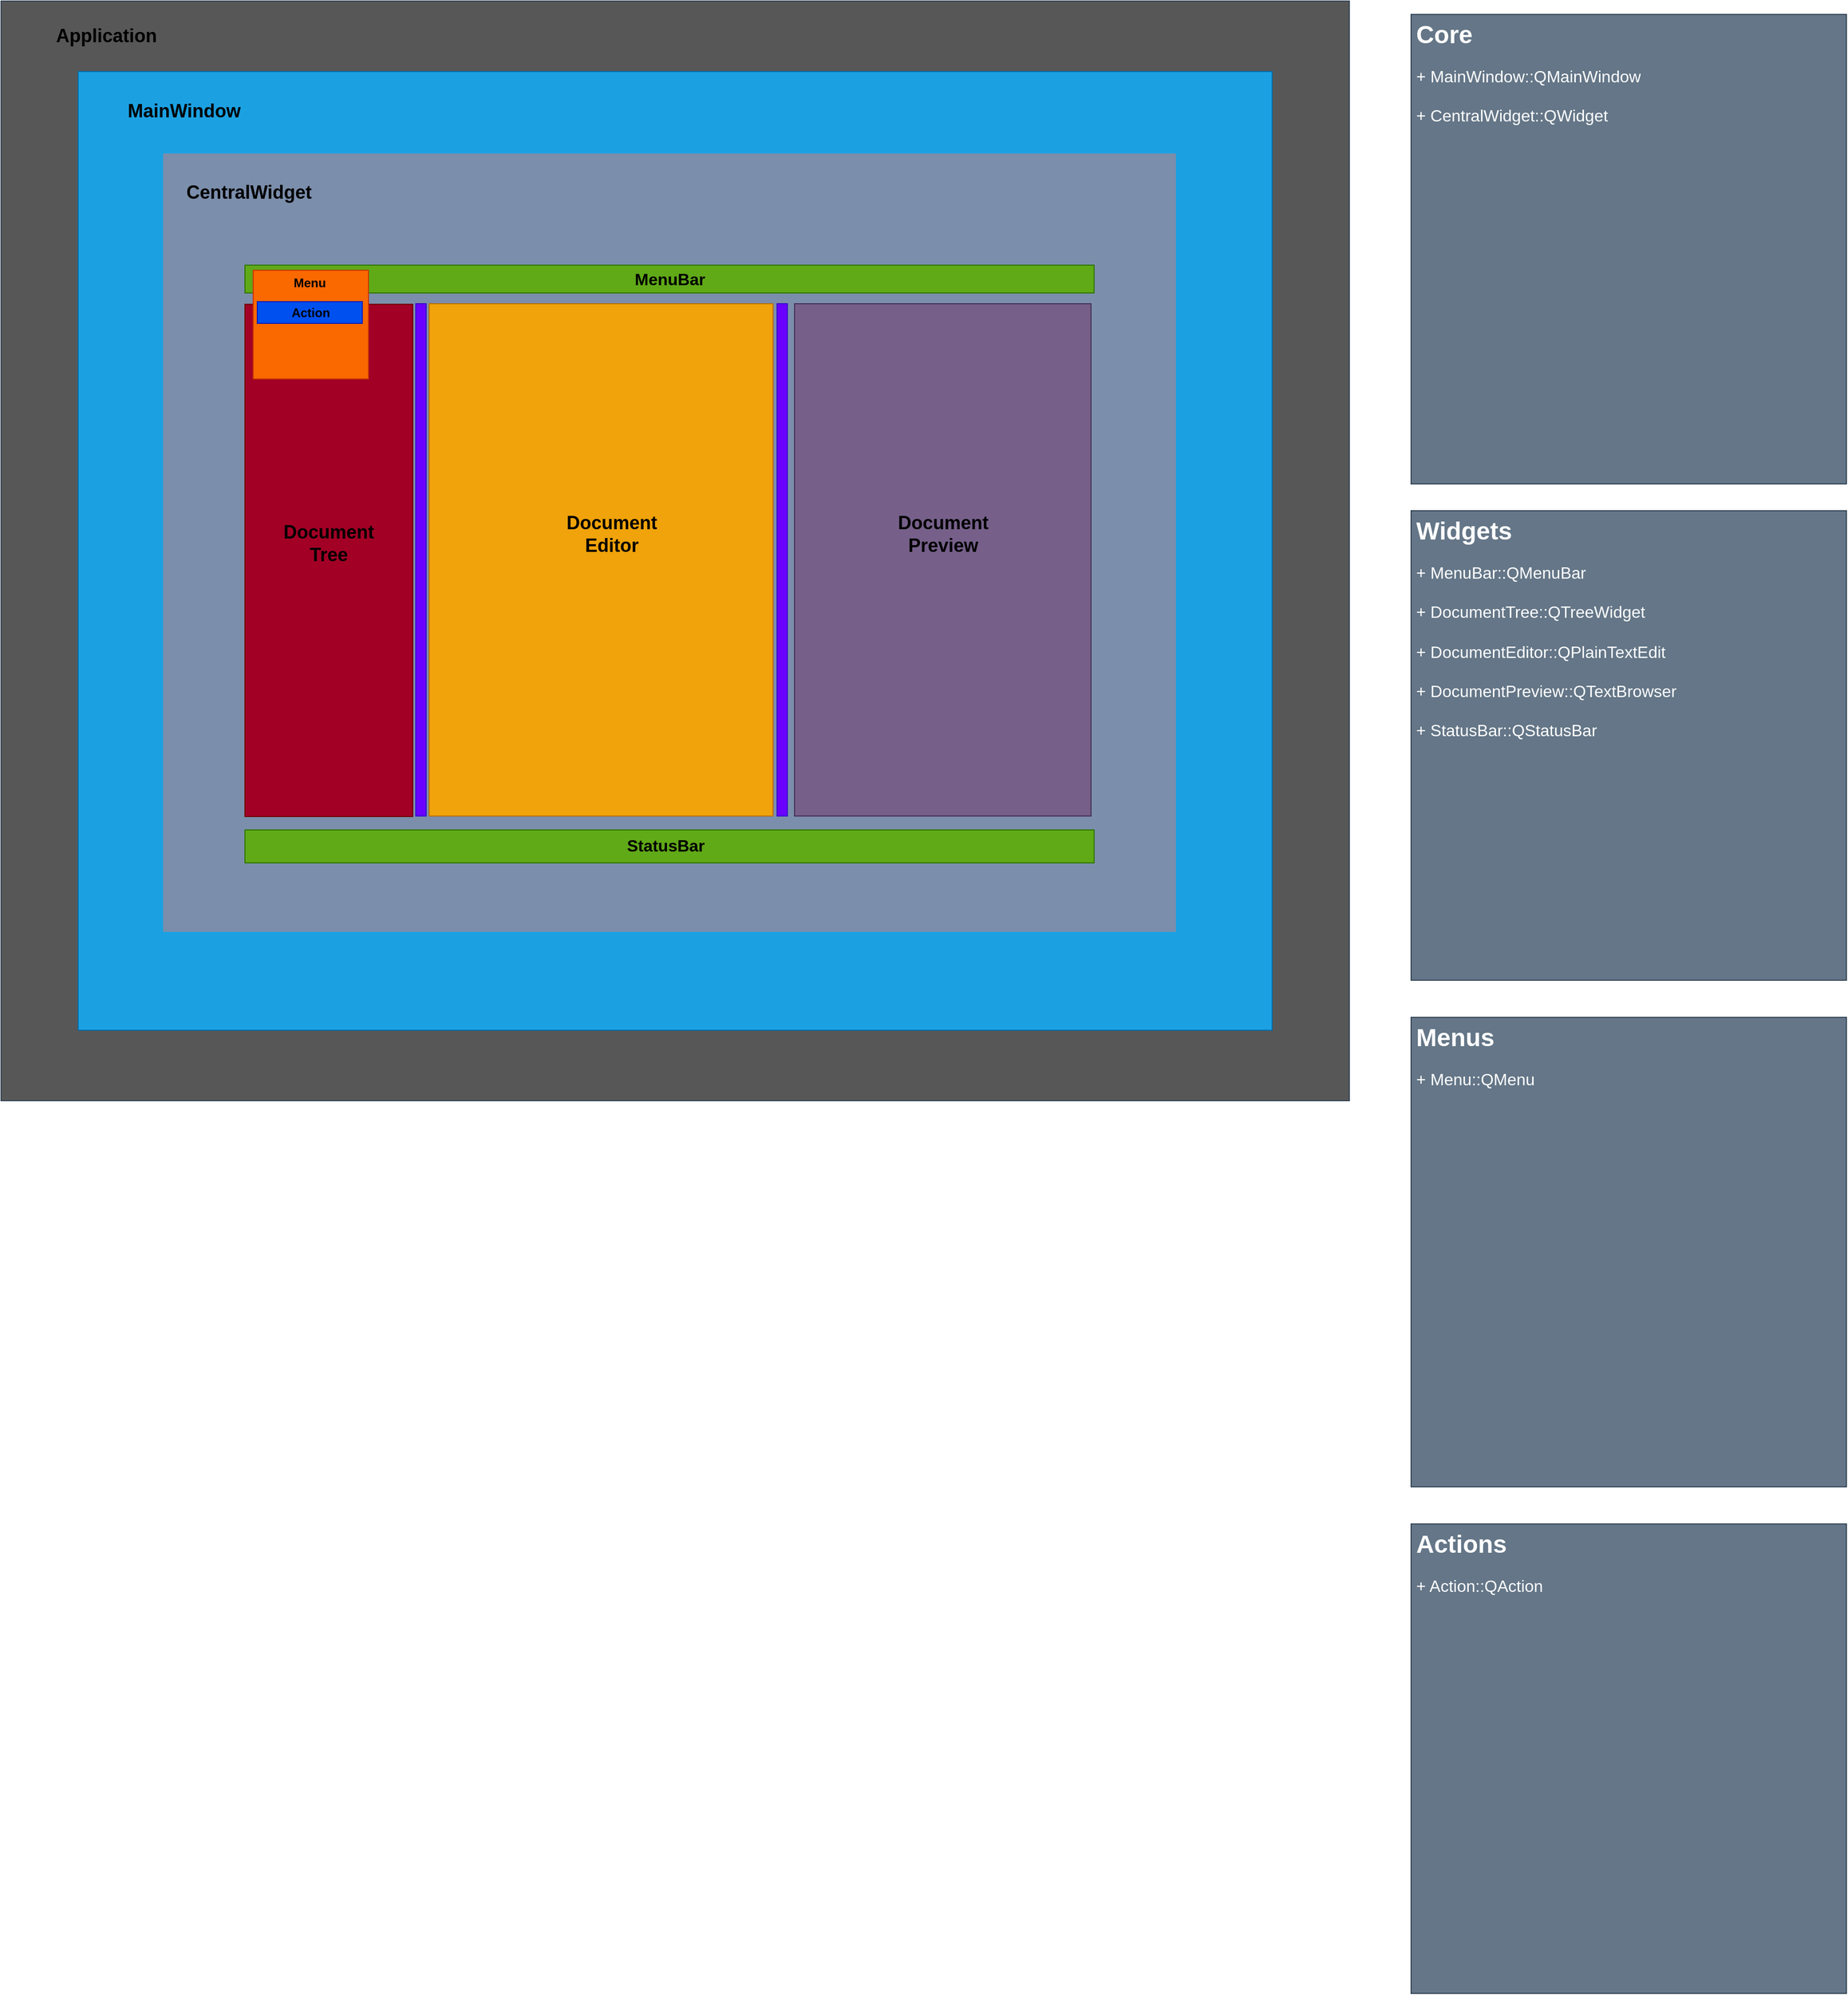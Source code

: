 <mxfile version="22.1.2" type="device">
  <diagram name="Page-1" id="FzUdrfkBhp2PZ2tnmgH8">
    <mxGraphModel dx="2532" dy="3180" grid="0" gridSize="10" guides="1" tooltips="1" connect="1" arrows="1" fold="1" page="0" pageScale="1" pageWidth="850" pageHeight="1100" math="0" shadow="0">
      <root>
        <mxCell id="0" />
        <mxCell id="1" parent="0" />
        <mxCell id="4MzjMd-Fdl49Qua-2kQm-7" value="" style="group" vertex="1" connectable="0" parent="1">
          <mxGeometry x="-456" y="-328" width="1310" height="1068" as="geometry" />
        </mxCell>
        <mxCell id="lL54w9n_S-BsPsUAPDHO-1" value="" style="rounded=0;whiteSpace=wrap;html=1;fillColor=#575757;fontColor=#ffffff;strokeColor=#314354;" parent="4MzjMd-Fdl49Qua-2kQm-7" vertex="1">
          <mxGeometry width="1310" height="1068" as="geometry" />
        </mxCell>
        <mxCell id="lL54w9n_S-BsPsUAPDHO-3" value="&lt;font style=&quot;font-size: 18px;&quot;&gt;&lt;b&gt;Application&lt;/b&gt;&lt;/font&gt;" style="text;html=1;strokeColor=none;fillColor=none;align=center;verticalAlign=middle;whiteSpace=wrap;rounded=0;" parent="4MzjMd-Fdl49Qua-2kQm-7" vertex="1">
          <mxGeometry x="33" y="18" width="139" height="31" as="geometry" />
        </mxCell>
        <mxCell id="4MzjMd-Fdl49Qua-2kQm-10" value="" style="group" vertex="1" connectable="0" parent="4MzjMd-Fdl49Qua-2kQm-7">
          <mxGeometry x="75" y="68.5" width="1160" height="931" as="geometry" />
        </mxCell>
        <mxCell id="lL54w9n_S-BsPsUAPDHO-2" value="" style="rounded=0;whiteSpace=wrap;html=1;fillColor=#1ba1e2;fontColor=#ffffff;strokeColor=#006EAF;" parent="4MzjMd-Fdl49Qua-2kQm-10" vertex="1">
          <mxGeometry width="1160" height="931" as="geometry" />
        </mxCell>
        <mxCell id="lL54w9n_S-BsPsUAPDHO-4" value="&lt;font style=&quot;font-size: 18px;&quot;&gt;&lt;b&gt;MainWindow&lt;/b&gt;&lt;/font&gt;" style="text;html=1;strokeColor=none;fillColor=none;align=center;verticalAlign=middle;whiteSpace=wrap;rounded=0;" parent="4MzjMd-Fdl49Qua-2kQm-10" vertex="1">
          <mxGeometry x="33" y="22" width="140" height="33" as="geometry" />
        </mxCell>
        <mxCell id="4MzjMd-Fdl49Qua-2kQm-9" value="" style="group" vertex="1" connectable="0" parent="4MzjMd-Fdl49Qua-2kQm-10">
          <mxGeometry x="83" y="80" width="983" height="755" as="geometry" />
        </mxCell>
        <mxCell id="4MzjMd-Fdl49Qua-2kQm-11" value="" style="group" vertex="1" connectable="0" parent="4MzjMd-Fdl49Qua-2kQm-9">
          <mxGeometry width="983" height="755" as="geometry" />
        </mxCell>
        <mxCell id="4MzjMd-Fdl49Qua-2kQm-2" value="" style="rounded=0;whiteSpace=wrap;html=1;fillColor=#7B8EAB;strokeColor=#7B8EAB;" vertex="1" parent="4MzjMd-Fdl49Qua-2kQm-11">
          <mxGeometry width="983" height="755" as="geometry" />
        </mxCell>
        <mxCell id="4MzjMd-Fdl49Qua-2kQm-3" value="&lt;font style=&quot;font-size: 18px;&quot;&gt;&lt;b&gt;CentralWidget&lt;/b&gt;&lt;/font&gt;" style="text;html=1;strokeColor=none;fillColor=none;align=center;verticalAlign=middle;whiteSpace=wrap;rounded=0;" vertex="1" parent="4MzjMd-Fdl49Qua-2kQm-11">
          <mxGeometry x="13.845" y="21.543" width="138.451" height="32.315" as="geometry" />
        </mxCell>
        <mxCell id="lL54w9n_S-BsPsUAPDHO-5" value="" style="rounded=0;whiteSpace=wrap;html=1;fillColor=#60a917;fontColor=#ffffff;strokeColor=#2D7600;" parent="4MzjMd-Fdl49Qua-2kQm-11" vertex="1">
          <mxGeometry x="79" y="108" width="825" height="27" as="geometry" />
        </mxCell>
        <mxCell id="lL54w9n_S-BsPsUAPDHO-6" value="&lt;font style=&quot;font-size: 16px;&quot;&gt;&lt;b&gt;MenuBar&lt;/b&gt;&lt;/font&gt;" style="text;html=1;strokeColor=none;fillColor=none;align=center;verticalAlign=middle;whiteSpace=wrap;rounded=0;" parent="4MzjMd-Fdl49Qua-2kQm-11" vertex="1">
          <mxGeometry x="444.5" y="106.5" width="94" height="30" as="geometry" />
        </mxCell>
        <mxCell id="lL54w9n_S-BsPsUAPDHO-7" value="" style="rounded=0;whiteSpace=wrap;html=1;fillColor=#a20025;fontColor=#ffffff;strokeColor=#6F0000;" parent="4MzjMd-Fdl49Qua-2kQm-11" vertex="1">
          <mxGeometry x="79" y="146" width="163" height="497.5" as="geometry" />
        </mxCell>
        <mxCell id="lL54w9n_S-BsPsUAPDHO-8" value="&lt;font style=&quot;font-size: 18px;&quot;&gt;&lt;b&gt;Document Tree&lt;/b&gt;&lt;/font&gt;" style="text;html=1;strokeColor=none;fillColor=none;align=center;verticalAlign=middle;whiteSpace=wrap;rounded=0;" parent="4MzjMd-Fdl49Qua-2kQm-11" vertex="1">
          <mxGeometry x="107" y="353" width="107" height="51" as="geometry" />
        </mxCell>
        <mxCell id="lL54w9n_S-BsPsUAPDHO-17" value="" style="rounded=0;whiteSpace=wrap;html=1;fillColor=#6a00ff;fontColor=#ffffff;strokeColor=#3700CC;" parent="4MzjMd-Fdl49Qua-2kQm-11" vertex="1">
          <mxGeometry x="245" y="145.5" width="10" height="497.5" as="geometry" />
        </mxCell>
        <mxCell id="lL54w9n_S-BsPsUAPDHO-19" value="" style="rounded=0;whiteSpace=wrap;html=1;fillColor=#f0a30a;fontColor=#000000;strokeColor=#BD7000;" parent="4MzjMd-Fdl49Qua-2kQm-11" vertex="1">
          <mxGeometry x="258" y="145.5" width="334" height="497.5" as="geometry" />
        </mxCell>
        <mxCell id="lL54w9n_S-BsPsUAPDHO-20" value="&lt;font style=&quot;font-size: 18px;&quot;&gt;&lt;b&gt;Document Editor&lt;/b&gt;&lt;/font&gt;" style="text;html=1;strokeColor=none;fillColor=none;align=center;verticalAlign=middle;whiteSpace=wrap;rounded=0;" parent="4MzjMd-Fdl49Qua-2kQm-11" vertex="1">
          <mxGeometry x="381" y="334" width="109" height="70" as="geometry" />
        </mxCell>
        <mxCell id="lL54w9n_S-BsPsUAPDHO-21" value="" style="rounded=0;whiteSpace=wrap;html=1;fillColor=#6a00ff;fontColor=#ffffff;strokeColor=#3700CC;" parent="4MzjMd-Fdl49Qua-2kQm-11" vertex="1">
          <mxGeometry x="596" y="145.5" width="10" height="497.5" as="geometry" />
        </mxCell>
        <mxCell id="lL54w9n_S-BsPsUAPDHO-22" value="" style="rounded=0;whiteSpace=wrap;html=1;fillColor=#76608a;fontColor=#ffffff;strokeColor=#432D57;" parent="4MzjMd-Fdl49Qua-2kQm-11" vertex="1">
          <mxGeometry x="613" y="145.5" width="288" height="497.5" as="geometry" />
        </mxCell>
        <mxCell id="lL54w9n_S-BsPsUAPDHO-23" value="&lt;font style=&quot;font-size: 18px;&quot;&gt;&lt;b&gt;Document Preview&lt;/b&gt;&lt;/font&gt;" style="text;html=1;strokeColor=none;fillColor=none;align=center;verticalAlign=middle;whiteSpace=wrap;rounded=0;" parent="4MzjMd-Fdl49Qua-2kQm-11" vertex="1">
          <mxGeometry x="696.5" y="325.5" width="121" height="87" as="geometry" />
        </mxCell>
        <mxCell id="lL54w9n_S-BsPsUAPDHO-24" value="" style="rounded=0;whiteSpace=wrap;html=1;fillColor=#fa6800;fontColor=#000000;strokeColor=#C73500;" parent="4MzjMd-Fdl49Qua-2kQm-11" vertex="1">
          <mxGeometry x="87" y="113" width="112" height="105.5" as="geometry" />
        </mxCell>
        <mxCell id="lL54w9n_S-BsPsUAPDHO-28" value="&lt;b&gt;Menu&lt;/b&gt;" style="text;html=1;strokeColor=none;fillColor=none;align=center;verticalAlign=middle;whiteSpace=wrap;rounded=0;" parent="4MzjMd-Fdl49Qua-2kQm-11" vertex="1">
          <mxGeometry x="112" y="115" width="60" height="20" as="geometry" />
        </mxCell>
        <mxCell id="lL54w9n_S-BsPsUAPDHO-32" value="" style="rounded=0;whiteSpace=wrap;html=1;fillColor=#0050ef;fontColor=#ffffff;strokeColor=#001DBC;" parent="4MzjMd-Fdl49Qua-2kQm-11" vertex="1">
          <mxGeometry x="91" y="143.5" width="102" height="21" as="geometry" />
        </mxCell>
        <mxCell id="lL54w9n_S-BsPsUAPDHO-33" value="&lt;b&gt;Action&lt;/b&gt;" style="text;html=1;strokeColor=none;fillColor=none;align=center;verticalAlign=middle;whiteSpace=wrap;rounded=0;" parent="4MzjMd-Fdl49Qua-2kQm-11" vertex="1">
          <mxGeometry x="113" y="139.5" width="60" height="30" as="geometry" />
        </mxCell>
        <mxCell id="lL54w9n_S-BsPsUAPDHO-37" value="" style="rounded=0;whiteSpace=wrap;html=1;fillColor=#60a917;fontColor=#ffffff;strokeColor=#2D7600;" parent="4MzjMd-Fdl49Qua-2kQm-11" vertex="1">
          <mxGeometry x="79" y="656.5" width="825" height="32" as="geometry" />
        </mxCell>
        <mxCell id="lL54w9n_S-BsPsUAPDHO-38" value="&lt;font style=&quot;font-size: 16px;&quot;&gt;&lt;b&gt;StatusBar&lt;/b&gt;&lt;/font&gt;" style="text;html=1;strokeColor=none;fillColor=none;align=center;verticalAlign=middle;whiteSpace=wrap;rounded=0;" parent="4MzjMd-Fdl49Qua-2kQm-11" vertex="1">
          <mxGeometry x="441" y="656.5" width="94" height="30" as="geometry" />
        </mxCell>
        <mxCell id="lL54w9n_S-BsPsUAPDHO-36" value="&lt;h1&gt;Core&lt;/h1&gt;&lt;div style=&quot;font-size: 16px;&quot;&gt;&lt;font style=&quot;font-size: 16px;&quot;&gt;+ MainWindow::QMainWindow&lt;/font&gt;&lt;/div&gt;&lt;div style=&quot;font-size: 16px;&quot;&gt;&lt;font style=&quot;font-size: 16px;&quot;&gt;&lt;br&gt;&lt;/font&gt;&lt;/div&gt;&lt;div style=&quot;font-size: 16px;&quot;&gt;&lt;font style=&quot;font-size: 16px;&quot;&gt;+ CentralWidget::QWidget&lt;/font&gt;&lt;/div&gt;&lt;div&gt;&lt;br&gt;&lt;/div&gt;" style="text;html=1;strokeColor=#314354;fillColor=#647687;spacing=5;spacingTop=-20;whiteSpace=wrap;overflow=hidden;rounded=0;fontColor=#ffffff;" parent="1" vertex="1">
          <mxGeometry x="914" y="-315" width="423" height="456" as="geometry" />
        </mxCell>
        <mxCell id="4MzjMd-Fdl49Qua-2kQm-12" value="&lt;h1&gt;Widgets&lt;/h1&gt;&lt;div style=&quot;font-size: 16px;&quot;&gt;&lt;font style=&quot;font-size: 16px;&quot;&gt;+ MenuBar::QMenuBar&lt;/font&gt;&lt;/div&gt;&lt;div style=&quot;font-size: 16px;&quot;&gt;&lt;font style=&quot;font-size: 16px;&quot;&gt;&lt;br&gt;&lt;/font&gt;&lt;/div&gt;&lt;div style=&quot;font-size: 16px;&quot;&gt;&lt;font style=&quot;font-size: 16px;&quot;&gt;+ DocumentTree::QTreeWidget&lt;/font&gt;&lt;/div&gt;&lt;div style=&quot;font-size: 16px;&quot;&gt;&lt;font style=&quot;font-size: 16px;&quot;&gt;&lt;br&gt;&lt;/font&gt;&lt;/div&gt;&lt;div style=&quot;font-size: 16px;&quot;&gt;&lt;font style=&quot;font-size: 16px;&quot;&gt;+ DocumentEditor::QPlainTextEdit&lt;/font&gt;&lt;/div&gt;&lt;div style=&quot;font-size: 16px;&quot;&gt;&lt;font style=&quot;font-size: 16px;&quot;&gt;&lt;br&gt;&lt;/font&gt;&lt;/div&gt;&lt;div style=&quot;font-size: 16px;&quot;&gt;&lt;font style=&quot;font-size: 16px;&quot;&gt;+ DocumentPreview::QTextBrowser&lt;/font&gt;&lt;/div&gt;&lt;div style=&quot;font-size: 16px;&quot;&gt;&lt;font style=&quot;font-size: 16px;&quot;&gt;&lt;br&gt;&lt;/font&gt;&lt;/div&gt;&lt;div style=&quot;font-size: 16px;&quot;&gt;&lt;font style=&quot;font-size: 16px;&quot;&gt;+ StatusBar::QStatusBar&lt;/font&gt;&lt;/div&gt;&lt;div&gt;&lt;br&gt;&lt;/div&gt;" style="text;html=1;strokeColor=#314354;fillColor=#647687;spacing=5;spacingTop=-20;whiteSpace=wrap;overflow=hidden;rounded=0;fontColor=#ffffff;" vertex="1" parent="1">
          <mxGeometry x="914" y="167" width="423" height="456" as="geometry" />
        </mxCell>
        <mxCell id="4MzjMd-Fdl49Qua-2kQm-13" value="&lt;h1&gt;Menus&lt;/h1&gt;&lt;div style=&quot;font-size: 16px;&quot;&gt;&lt;font style=&quot;font-size: 16px;&quot;&gt;+ Menu::QMenu&lt;/font&gt;&lt;/div&gt;" style="text;html=1;strokeColor=#314354;fillColor=#647687;spacing=5;spacingTop=-20;whiteSpace=wrap;overflow=hidden;rounded=0;fontColor=#ffffff;" vertex="1" parent="1">
          <mxGeometry x="914" y="659" width="423" height="456" as="geometry" />
        </mxCell>
        <mxCell id="4MzjMd-Fdl49Qua-2kQm-14" value="&lt;h1&gt;Actions&lt;/h1&gt;&lt;div&gt;&lt;div style=&quot;font-size: 16px;&quot;&gt;+ Action::QAction&lt;/div&gt;&lt;div&gt;&lt;br&gt;&lt;/div&gt;&lt;/div&gt;" style="text;html=1;strokeColor=#314354;fillColor=#647687;spacing=5;spacingTop=-20;whiteSpace=wrap;overflow=hidden;rounded=0;fontColor=#ffffff;" vertex="1" parent="1">
          <mxGeometry x="914" y="1151" width="423" height="456" as="geometry" />
        </mxCell>
      </root>
    </mxGraphModel>
  </diagram>
</mxfile>
